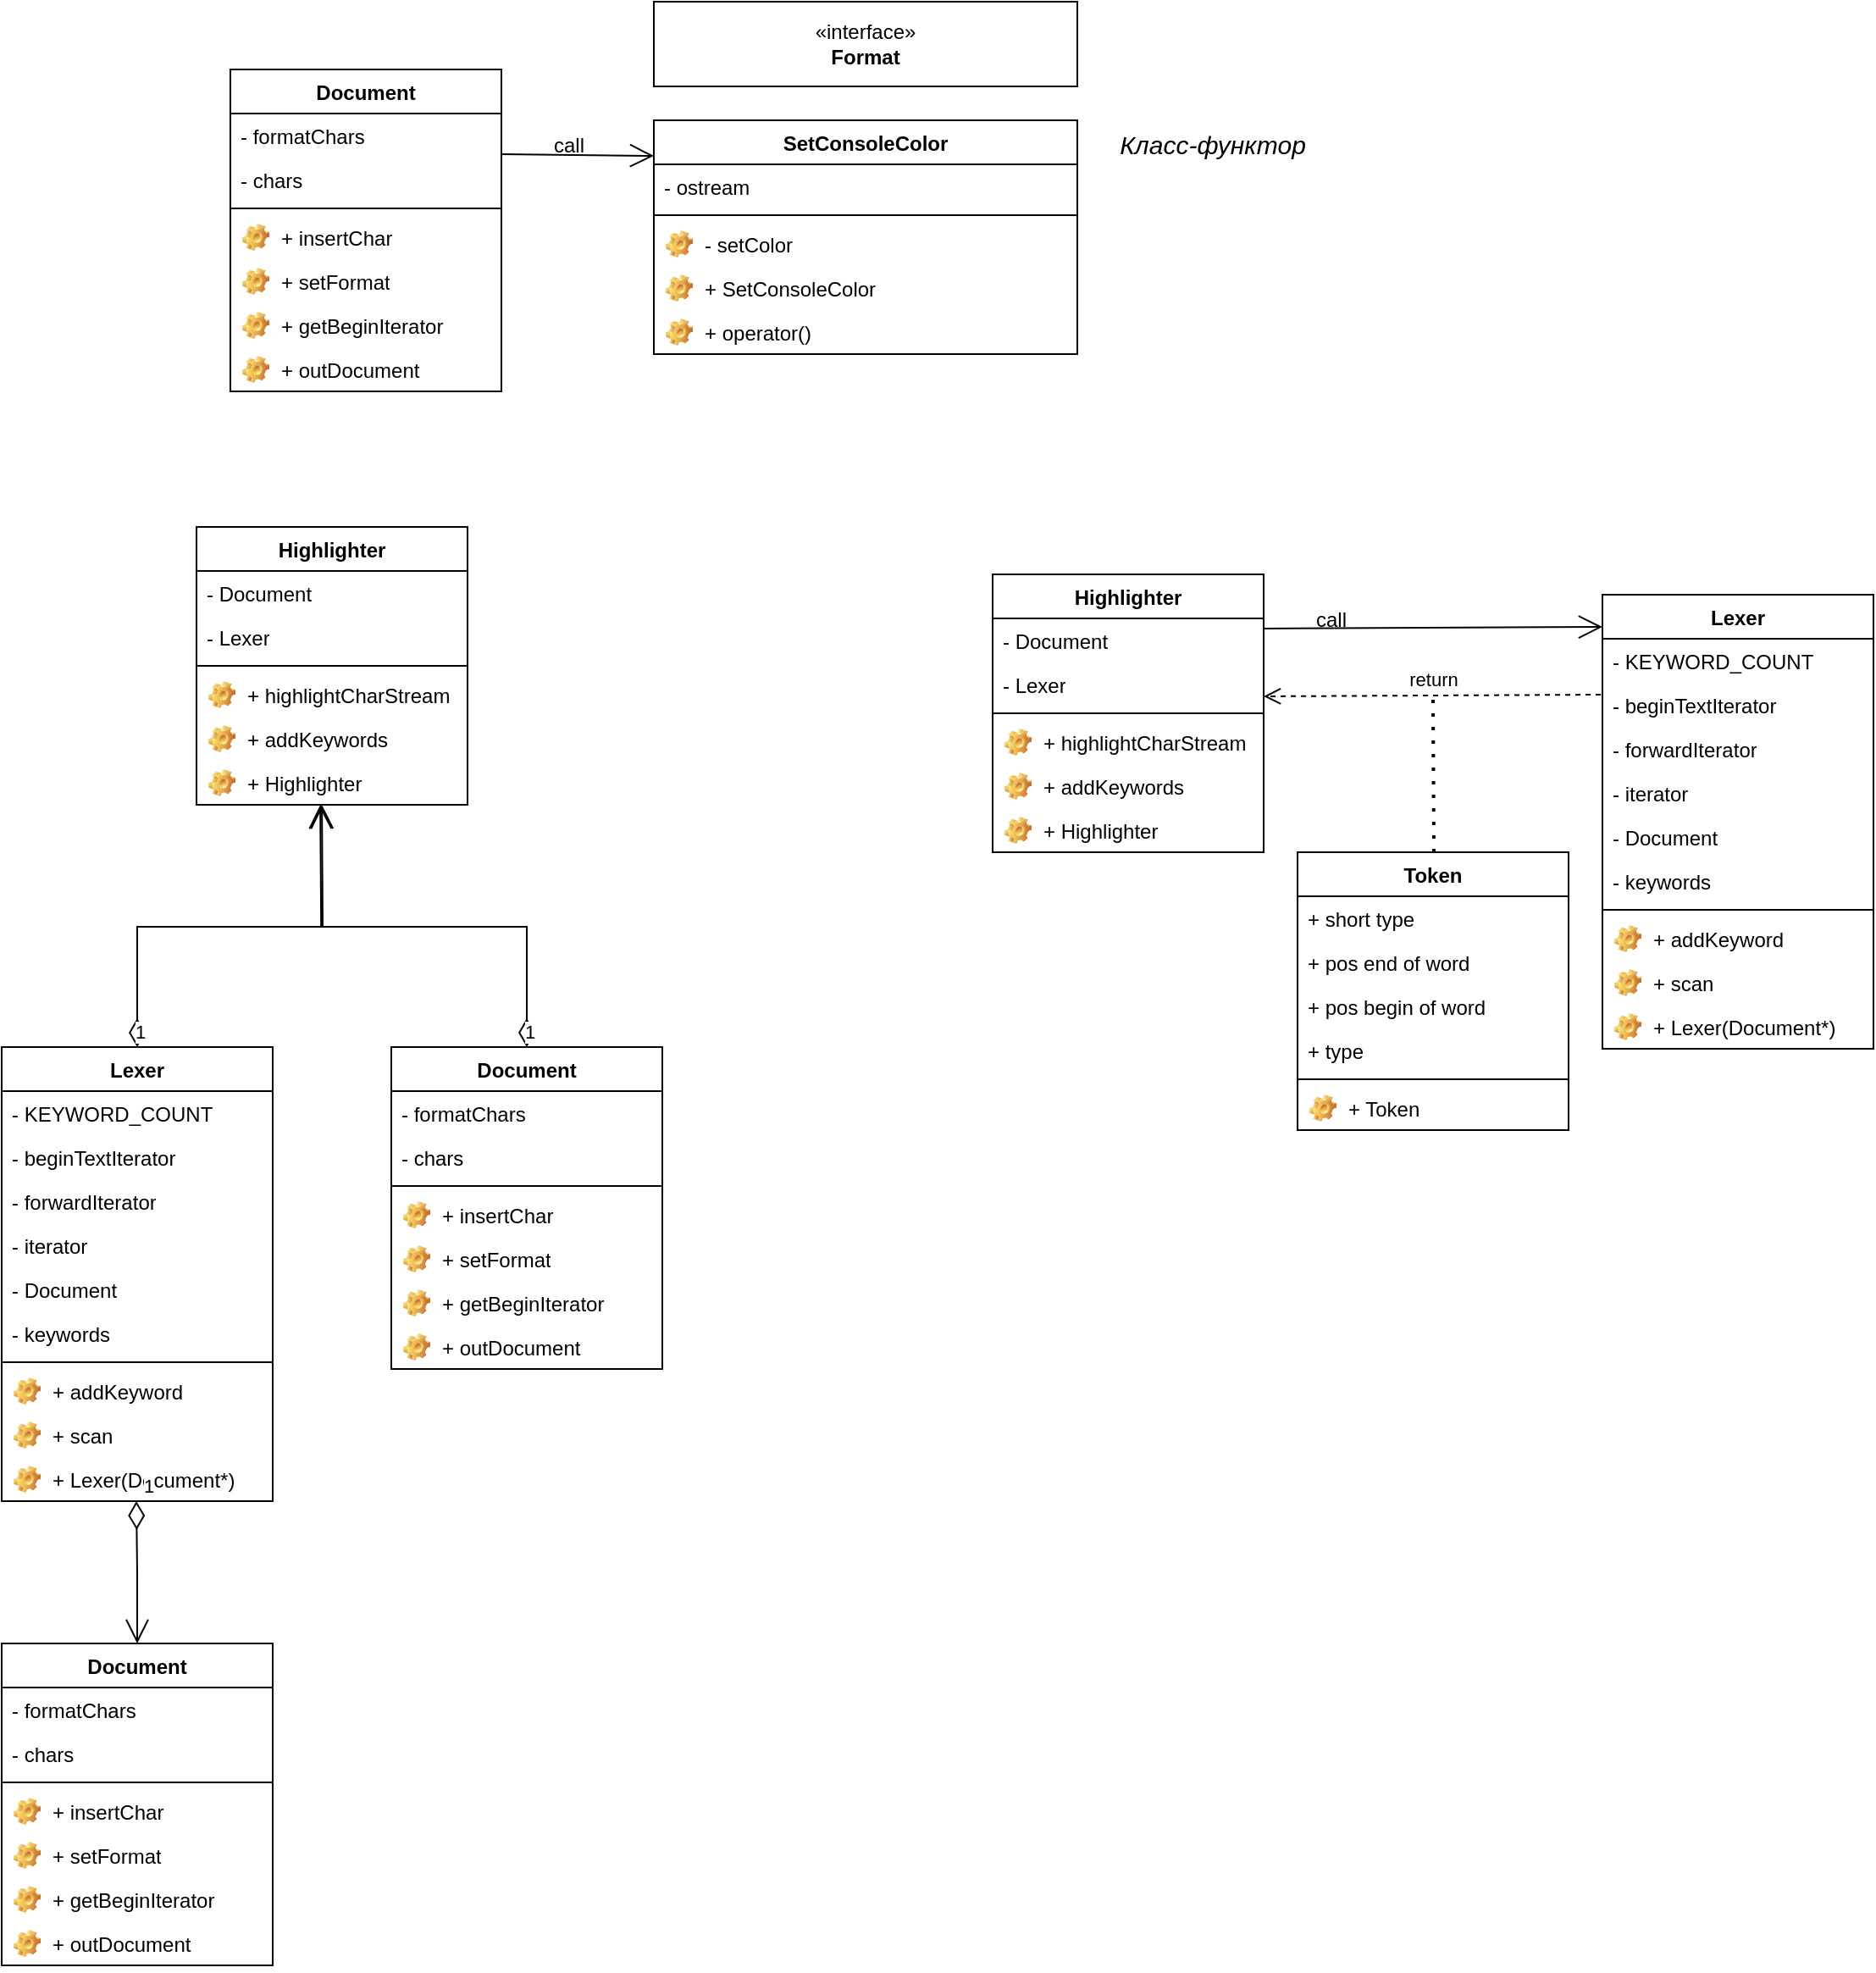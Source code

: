 <mxfile version="24.7.16">
  <diagram id="C5RBs43oDa-KdzZeNtuy" name="Page-1">
    <mxGraphModel dx="1426" dy="1191" grid="1" gridSize="10" guides="1" tooltips="1" connect="1" arrows="1" fold="1" page="0" pageScale="1" pageWidth="827" pageHeight="1169" math="0" shadow="0">
      <root>
        <mxCell id="WIyWlLk6GJQsqaUBKTNV-0" />
        <mxCell id="WIyWlLk6GJQsqaUBKTNV-1" parent="WIyWlLk6GJQsqaUBKTNV-0" />
        <mxCell id="R_aUYBTJSrhKY_y8rnfq-0" value="Highlighter" style="swimlane;fontStyle=1;align=center;verticalAlign=top;childLayout=stackLayout;horizontal=1;startSize=26;horizontalStack=0;resizeParent=1;resizeParentMax=0;resizeLast=0;collapsible=1;marginBottom=0;whiteSpace=wrap;html=1;" vertex="1" parent="WIyWlLk6GJQsqaUBKTNV-1">
          <mxGeometry x="170" y="210" width="160" height="164" as="geometry" />
        </mxCell>
        <mxCell id="R_aUYBTJSrhKY_y8rnfq-1" value="- Document" style="text;strokeColor=none;fillColor=none;align=left;verticalAlign=top;spacingLeft=4;spacingRight=4;overflow=hidden;rotatable=0;points=[[0,0.5],[1,0.5]];portConstraint=eastwest;whiteSpace=wrap;html=1;" vertex="1" parent="R_aUYBTJSrhKY_y8rnfq-0">
          <mxGeometry y="26" width="160" height="26" as="geometry" />
        </mxCell>
        <mxCell id="R_aUYBTJSrhKY_y8rnfq-111" value="- Lexer" style="text;strokeColor=none;fillColor=none;align=left;verticalAlign=top;spacingLeft=4;spacingRight=4;overflow=hidden;rotatable=0;points=[[0,0.5],[1,0.5]];portConstraint=eastwest;whiteSpace=wrap;html=1;" vertex="1" parent="R_aUYBTJSrhKY_y8rnfq-0">
          <mxGeometry y="52" width="160" height="26" as="geometry" />
        </mxCell>
        <mxCell id="R_aUYBTJSrhKY_y8rnfq-2" value="" style="line;strokeWidth=1;fillColor=none;align=left;verticalAlign=middle;spacingTop=-1;spacingLeft=3;spacingRight=3;rotatable=0;labelPosition=right;points=[];portConstraint=eastwest;strokeColor=inherit;" vertex="1" parent="R_aUYBTJSrhKY_y8rnfq-0">
          <mxGeometry y="78" width="160" height="8" as="geometry" />
        </mxCell>
        <mxCell id="R_aUYBTJSrhKY_y8rnfq-112" value="+ highlightCharStream" style="label;fontStyle=0;strokeColor=none;fillColor=none;align=left;verticalAlign=top;overflow=hidden;spacingLeft=28;spacingRight=4;rotatable=0;points=[[0,0.5],[1,0.5]];portConstraint=eastwest;imageWidth=16;imageHeight=16;whiteSpace=wrap;html=1;image=img/clipart/Gear_128x128.png" vertex="1" parent="R_aUYBTJSrhKY_y8rnfq-0">
          <mxGeometry y="86" width="160" height="26" as="geometry" />
        </mxCell>
        <mxCell id="R_aUYBTJSrhKY_y8rnfq-113" value="+ addKeywords" style="label;fontStyle=0;strokeColor=none;fillColor=none;align=left;verticalAlign=top;overflow=hidden;spacingLeft=28;spacingRight=4;rotatable=0;points=[[0,0.5],[1,0.5]];portConstraint=eastwest;imageWidth=16;imageHeight=16;whiteSpace=wrap;html=1;image=img/clipart/Gear_128x128.png" vertex="1" parent="R_aUYBTJSrhKY_y8rnfq-0">
          <mxGeometry y="112" width="160" height="26" as="geometry" />
        </mxCell>
        <mxCell id="R_aUYBTJSrhKY_y8rnfq-114" value="+ Highlighter" style="label;fontStyle=0;strokeColor=none;fillColor=none;align=left;verticalAlign=top;overflow=hidden;spacingLeft=28;spacingRight=4;rotatable=0;points=[[0,0.5],[1,0.5]];portConstraint=eastwest;imageWidth=16;imageHeight=16;whiteSpace=wrap;html=1;image=img/clipart/Gear_128x128.png" vertex="1" parent="R_aUYBTJSrhKY_y8rnfq-0">
          <mxGeometry y="138" width="160" height="26" as="geometry" />
        </mxCell>
        <mxCell id="R_aUYBTJSrhKY_y8rnfq-4" value="Document" style="swimlane;fontStyle=1;align=center;verticalAlign=top;childLayout=stackLayout;horizontal=1;startSize=26;horizontalStack=0;resizeParent=1;resizeParentMax=0;resizeLast=0;collapsible=1;marginBottom=0;whiteSpace=wrap;html=1;" vertex="1" parent="WIyWlLk6GJQsqaUBKTNV-1">
          <mxGeometry x="285" y="517.01" width="160" height="190" as="geometry" />
        </mxCell>
        <mxCell id="R_aUYBTJSrhKY_y8rnfq-5" value="- formatChars" style="text;strokeColor=none;fillColor=none;align=left;verticalAlign=top;spacingLeft=4;spacingRight=4;overflow=hidden;rotatable=0;points=[[0,0.5],[1,0.5]];portConstraint=eastwest;whiteSpace=wrap;html=1;" vertex="1" parent="R_aUYBTJSrhKY_y8rnfq-4">
          <mxGeometry y="26" width="160" height="26" as="geometry" />
        </mxCell>
        <mxCell id="R_aUYBTJSrhKY_y8rnfq-67" value="- chars" style="text;strokeColor=none;fillColor=none;align=left;verticalAlign=top;spacingLeft=4;spacingRight=4;overflow=hidden;rotatable=0;points=[[0,0.5],[1,0.5]];portConstraint=eastwest;whiteSpace=wrap;html=1;" vertex="1" parent="R_aUYBTJSrhKY_y8rnfq-4">
          <mxGeometry y="52" width="160" height="26" as="geometry" />
        </mxCell>
        <mxCell id="R_aUYBTJSrhKY_y8rnfq-6" value="" style="line;strokeWidth=1;fillColor=none;align=left;verticalAlign=middle;spacingTop=-1;spacingLeft=3;spacingRight=3;rotatable=0;labelPosition=right;points=[];portConstraint=eastwest;strokeColor=inherit;" vertex="1" parent="R_aUYBTJSrhKY_y8rnfq-4">
          <mxGeometry y="78" width="160" height="8" as="geometry" />
        </mxCell>
        <mxCell id="R_aUYBTJSrhKY_y8rnfq-68" value="+ insertChar" style="label;fontStyle=0;strokeColor=none;fillColor=none;align=left;verticalAlign=top;overflow=hidden;spacingLeft=28;spacingRight=4;rotatable=0;points=[[0,0.5],[1,0.5]];portConstraint=eastwest;imageWidth=16;imageHeight=16;whiteSpace=wrap;html=1;image=img/clipart/Gear_128x128.png" vertex="1" parent="R_aUYBTJSrhKY_y8rnfq-4">
          <mxGeometry y="86" width="160" height="26" as="geometry" />
        </mxCell>
        <mxCell id="R_aUYBTJSrhKY_y8rnfq-70" value="+ setFormat" style="label;fontStyle=0;strokeColor=none;fillColor=none;align=left;verticalAlign=top;overflow=hidden;spacingLeft=28;spacingRight=4;rotatable=0;points=[[0,0.5],[1,0.5]];portConstraint=eastwest;imageWidth=16;imageHeight=16;whiteSpace=wrap;html=1;image=img/clipart/Gear_128x128.png" vertex="1" parent="R_aUYBTJSrhKY_y8rnfq-4">
          <mxGeometry y="112" width="160" height="26" as="geometry" />
        </mxCell>
        <mxCell id="R_aUYBTJSrhKY_y8rnfq-71" value="+ getBeginIterator" style="label;fontStyle=0;strokeColor=none;fillColor=none;align=left;verticalAlign=top;overflow=hidden;spacingLeft=28;spacingRight=4;rotatable=0;points=[[0,0.5],[1,0.5]];portConstraint=eastwest;imageWidth=16;imageHeight=16;whiteSpace=wrap;html=1;image=img/clipart/Gear_128x128.png" vertex="1" parent="R_aUYBTJSrhKY_y8rnfq-4">
          <mxGeometry y="138" width="160" height="26" as="geometry" />
        </mxCell>
        <mxCell id="R_aUYBTJSrhKY_y8rnfq-69" value="+ outDocument" style="label;fontStyle=0;strokeColor=none;fillColor=none;align=left;verticalAlign=top;overflow=hidden;spacingLeft=28;spacingRight=4;rotatable=0;points=[[0,0.5],[1,0.5]];portConstraint=eastwest;imageWidth=16;imageHeight=16;whiteSpace=wrap;html=1;image=img/clipart/Gear_128x128.png" vertex="1" parent="R_aUYBTJSrhKY_y8rnfq-4">
          <mxGeometry y="164" width="160" height="26" as="geometry" />
        </mxCell>
        <mxCell id="R_aUYBTJSrhKY_y8rnfq-8" value="Lexer" style="swimlane;fontStyle=1;align=center;verticalAlign=top;childLayout=stackLayout;horizontal=1;startSize=26;horizontalStack=0;resizeParent=1;resizeParentMax=0;resizeLast=0;collapsible=1;marginBottom=0;whiteSpace=wrap;html=1;" vertex="1" parent="WIyWlLk6GJQsqaUBKTNV-1">
          <mxGeometry x="55" y="517.01" width="160" height="268" as="geometry" />
        </mxCell>
        <mxCell id="R_aUYBTJSrhKY_y8rnfq-88" value="- KEYWORD_COUNT" style="text;strokeColor=none;fillColor=none;align=left;verticalAlign=top;spacingLeft=4;spacingRight=4;overflow=hidden;rotatable=0;points=[[0,0.5],[1,0.5]];portConstraint=eastwest;whiteSpace=wrap;html=1;" vertex="1" parent="R_aUYBTJSrhKY_y8rnfq-8">
          <mxGeometry y="26" width="160" height="26" as="geometry" />
        </mxCell>
        <mxCell id="R_aUYBTJSrhKY_y8rnfq-89" value="- beginTextIterator" style="text;strokeColor=none;fillColor=none;align=left;verticalAlign=top;spacingLeft=4;spacingRight=4;overflow=hidden;rotatable=0;points=[[0,0.5],[1,0.5]];portConstraint=eastwest;whiteSpace=wrap;html=1;" vertex="1" parent="R_aUYBTJSrhKY_y8rnfq-8">
          <mxGeometry y="52" width="160" height="26" as="geometry" />
        </mxCell>
        <mxCell id="R_aUYBTJSrhKY_y8rnfq-91" value="- forwardIterator" style="text;strokeColor=none;fillColor=none;align=left;verticalAlign=top;spacingLeft=4;spacingRight=4;overflow=hidden;rotatable=0;points=[[0,0.5],[1,0.5]];portConstraint=eastwest;whiteSpace=wrap;html=1;" vertex="1" parent="R_aUYBTJSrhKY_y8rnfq-8">
          <mxGeometry y="78" width="160" height="26" as="geometry" />
        </mxCell>
        <mxCell id="R_aUYBTJSrhKY_y8rnfq-90" value="- iterator" style="text;strokeColor=none;fillColor=none;align=left;verticalAlign=top;spacingLeft=4;spacingRight=4;overflow=hidden;rotatable=0;points=[[0,0.5],[1,0.5]];portConstraint=eastwest;whiteSpace=wrap;html=1;" vertex="1" parent="R_aUYBTJSrhKY_y8rnfq-8">
          <mxGeometry y="104" width="160" height="26" as="geometry" />
        </mxCell>
        <mxCell id="R_aUYBTJSrhKY_y8rnfq-93" value="- Document" style="text;strokeColor=none;fillColor=none;align=left;verticalAlign=top;spacingLeft=4;spacingRight=4;overflow=hidden;rotatable=0;points=[[0,0.5],[1,0.5]];portConstraint=eastwest;whiteSpace=wrap;html=1;" vertex="1" parent="R_aUYBTJSrhKY_y8rnfq-8">
          <mxGeometry y="130" width="160" height="26" as="geometry" />
        </mxCell>
        <mxCell id="R_aUYBTJSrhKY_y8rnfq-9" value="- keywords" style="text;strokeColor=none;fillColor=none;align=left;verticalAlign=top;spacingLeft=4;spacingRight=4;overflow=hidden;rotatable=0;points=[[0,0.5],[1,0.5]];portConstraint=eastwest;whiteSpace=wrap;html=1;" vertex="1" parent="R_aUYBTJSrhKY_y8rnfq-8">
          <mxGeometry y="156" width="160" height="26" as="geometry" />
        </mxCell>
        <mxCell id="R_aUYBTJSrhKY_y8rnfq-10" value="" style="line;strokeWidth=1;fillColor=none;align=left;verticalAlign=middle;spacingTop=-1;spacingLeft=3;spacingRight=3;rotatable=0;labelPosition=right;points=[];portConstraint=eastwest;strokeColor=inherit;" vertex="1" parent="R_aUYBTJSrhKY_y8rnfq-8">
          <mxGeometry y="182" width="160" height="8" as="geometry" />
        </mxCell>
        <mxCell id="R_aUYBTJSrhKY_y8rnfq-94" value="+ addKeyword" style="label;fontStyle=0;strokeColor=none;fillColor=none;align=left;verticalAlign=top;overflow=hidden;spacingLeft=28;spacingRight=4;rotatable=0;points=[[0,0.5],[1,0.5]];portConstraint=eastwest;imageWidth=16;imageHeight=16;whiteSpace=wrap;html=1;image=img/clipart/Gear_128x128.png" vertex="1" parent="R_aUYBTJSrhKY_y8rnfq-8">
          <mxGeometry y="190" width="160" height="26" as="geometry" />
        </mxCell>
        <mxCell id="R_aUYBTJSrhKY_y8rnfq-95" value="+ scan" style="label;fontStyle=0;strokeColor=none;fillColor=none;align=left;verticalAlign=top;overflow=hidden;spacingLeft=28;spacingRight=4;rotatable=0;points=[[0,0.5],[1,0.5]];portConstraint=eastwest;imageWidth=16;imageHeight=16;whiteSpace=wrap;html=1;image=img/clipart/Gear_128x128.png" vertex="1" parent="R_aUYBTJSrhKY_y8rnfq-8">
          <mxGeometry y="216" width="160" height="26" as="geometry" />
        </mxCell>
        <mxCell id="R_aUYBTJSrhKY_y8rnfq-92" value="+ Lexer(Document*)" style="label;fontStyle=0;strokeColor=none;fillColor=none;align=left;verticalAlign=top;overflow=hidden;spacingLeft=28;spacingRight=4;rotatable=0;points=[[0,0.5],[1,0.5]];portConstraint=eastwest;imageWidth=16;imageHeight=16;whiteSpace=wrap;html=1;image=img/clipart/Gear_128x128.png" vertex="1" parent="R_aUYBTJSrhKY_y8rnfq-8">
          <mxGeometry y="242" width="160" height="26" as="geometry" />
        </mxCell>
        <mxCell id="R_aUYBTJSrhKY_y8rnfq-13" value="1" style="endArrow=open;html=1;endSize=12;startArrow=diamondThin;startSize=14;startFill=0;edgeStyle=orthogonalEdgeStyle;align=left;verticalAlign=bottom;rounded=0;exitX=0.5;exitY=0;exitDx=0;exitDy=0;entryX=0.494;entryY=1.038;entryDx=0;entryDy=0;entryPerimeter=0;" edge="1" parent="WIyWlLk6GJQsqaUBKTNV-1" source="R_aUYBTJSrhKY_y8rnfq-8">
          <mxGeometry x="-1" y="3" relative="1" as="geometry">
            <mxPoint x="95" y="657.01" as="sourcePoint" />
            <mxPoint x="244.04" y="373.998" as="targetPoint" />
          </mxGeometry>
        </mxCell>
        <mxCell id="R_aUYBTJSrhKY_y8rnfq-14" value="1" style="endArrow=open;html=1;endSize=12;startArrow=diamondThin;startSize=14;startFill=0;edgeStyle=orthogonalEdgeStyle;align=left;verticalAlign=bottom;rounded=0;exitX=0.5;exitY=0;exitDx=0;exitDy=0;entryX=0.488;entryY=1.038;entryDx=0;entryDy=0;entryPerimeter=0;" edge="1" parent="WIyWlLk6GJQsqaUBKTNV-1" source="R_aUYBTJSrhKY_y8rnfq-4">
          <mxGeometry x="-1" y="3" relative="1" as="geometry">
            <mxPoint x="255" y="637.01" as="sourcePoint" />
            <mxPoint x="243.08" y="373.998" as="targetPoint" />
          </mxGeometry>
        </mxCell>
        <mxCell id="R_aUYBTJSrhKY_y8rnfq-23" value="1" style="endArrow=open;html=1;endSize=12;startArrow=diamondThin;startSize=14;startFill=0;edgeStyle=orthogonalEdgeStyle;align=left;verticalAlign=bottom;rounded=0;" edge="1" parent="WIyWlLk6GJQsqaUBKTNV-1">
          <mxGeometry x="-1" y="3" relative="1" as="geometry">
            <mxPoint x="134.5" y="785.01" as="sourcePoint" />
            <mxPoint x="135" y="869.01" as="targetPoint" />
          </mxGeometry>
        </mxCell>
        <mxCell id="R_aUYBTJSrhKY_y8rnfq-25" value="return" style="html=1;verticalAlign=bottom;endArrow=open;dashed=1;endSize=8;curved=0;rounded=0;exitX=-0.006;exitY=0.269;exitDx=0;exitDy=0;exitPerimeter=0;" edge="1" parent="WIyWlLk6GJQsqaUBKTNV-1" source="R_aUYBTJSrhKY_y8rnfq-98">
          <mxGeometry relative="1" as="geometry">
            <mxPoint x="968.72" y="309.452" as="sourcePoint" />
            <mxPoint x="800" y="310" as="targetPoint" />
          </mxGeometry>
        </mxCell>
        <mxCell id="R_aUYBTJSrhKY_y8rnfq-37" value="" style="endArrow=open;endFill=1;endSize=12;html=1;rounded=0;entryX=0;entryY=0.071;entryDx=0;entryDy=0;entryPerimeter=0;" edge="1" parent="WIyWlLk6GJQsqaUBKTNV-1" target="R_aUYBTJSrhKY_y8rnfq-96">
          <mxGeometry width="160" relative="1" as="geometry">
            <mxPoint x="800" y="270" as="sourcePoint" />
            <mxPoint x="970.32" y="269.718" as="targetPoint" />
          </mxGeometry>
        </mxCell>
        <mxCell id="R_aUYBTJSrhKY_y8rnfq-38" value="call" style="text;html=1;align=center;verticalAlign=middle;whiteSpace=wrap;rounded=0;" vertex="1" parent="WIyWlLk6GJQsqaUBKTNV-1">
          <mxGeometry x="810" y="250" width="60" height="30" as="geometry" />
        </mxCell>
        <mxCell id="R_aUYBTJSrhKY_y8rnfq-43" value="" style="endArrow=none;dashed=1;html=1;dashPattern=1 3;strokeWidth=2;rounded=0;" edge="1" parent="WIyWlLk6GJQsqaUBKTNV-1">
          <mxGeometry width="50" height="50" relative="1" as="geometry">
            <mxPoint x="900.5" y="402" as="sourcePoint" />
            <mxPoint x="900" y="312" as="targetPoint" />
          </mxGeometry>
        </mxCell>
        <mxCell id="R_aUYBTJSrhKY_y8rnfq-44" value="Token" style="swimlane;fontStyle=1;align=center;verticalAlign=top;childLayout=stackLayout;horizontal=1;startSize=26;horizontalStack=0;resizeParent=1;resizeParentMax=0;resizeLast=0;collapsible=1;marginBottom=0;whiteSpace=wrap;html=1;" vertex="1" parent="WIyWlLk6GJQsqaUBKTNV-1">
          <mxGeometry x="820" y="402" width="160" height="164" as="geometry" />
        </mxCell>
        <mxCell id="R_aUYBTJSrhKY_y8rnfq-107" value="+ short type" style="text;strokeColor=none;fillColor=none;align=left;verticalAlign=top;spacingLeft=4;spacingRight=4;overflow=hidden;rotatable=0;points=[[0,0.5],[1,0.5]];portConstraint=eastwest;whiteSpace=wrap;html=1;" vertex="1" parent="R_aUYBTJSrhKY_y8rnfq-44">
          <mxGeometry y="26" width="160" height="26" as="geometry" />
        </mxCell>
        <mxCell id="R_aUYBTJSrhKY_y8rnfq-109" value="+ pos end of word" style="text;strokeColor=none;fillColor=none;align=left;verticalAlign=top;spacingLeft=4;spacingRight=4;overflow=hidden;rotatable=0;points=[[0,0.5],[1,0.5]];portConstraint=eastwest;whiteSpace=wrap;html=1;" vertex="1" parent="R_aUYBTJSrhKY_y8rnfq-44">
          <mxGeometry y="52" width="160" height="26" as="geometry" />
        </mxCell>
        <mxCell id="R_aUYBTJSrhKY_y8rnfq-108" value="+ pos begin of word" style="text;strokeColor=none;fillColor=none;align=left;verticalAlign=top;spacingLeft=4;spacingRight=4;overflow=hidden;rotatable=0;points=[[0,0.5],[1,0.5]];portConstraint=eastwest;whiteSpace=wrap;html=1;" vertex="1" parent="R_aUYBTJSrhKY_y8rnfq-44">
          <mxGeometry y="78" width="160" height="26" as="geometry" />
        </mxCell>
        <mxCell id="R_aUYBTJSrhKY_y8rnfq-45" value="+ type" style="text;strokeColor=none;fillColor=none;align=left;verticalAlign=top;spacingLeft=4;spacingRight=4;overflow=hidden;rotatable=0;points=[[0,0.5],[1,0.5]];portConstraint=eastwest;whiteSpace=wrap;html=1;" vertex="1" parent="R_aUYBTJSrhKY_y8rnfq-44">
          <mxGeometry y="104" width="160" height="26" as="geometry" />
        </mxCell>
        <mxCell id="R_aUYBTJSrhKY_y8rnfq-46" value="" style="line;strokeWidth=1;fillColor=none;align=left;verticalAlign=middle;spacingTop=-1;spacingLeft=3;spacingRight=3;rotatable=0;labelPosition=right;points=[];portConstraint=eastwest;strokeColor=inherit;" vertex="1" parent="R_aUYBTJSrhKY_y8rnfq-44">
          <mxGeometry y="130" width="160" height="8" as="geometry" />
        </mxCell>
        <mxCell id="R_aUYBTJSrhKY_y8rnfq-110" value="+ Token" style="label;fontStyle=0;strokeColor=none;fillColor=none;align=left;verticalAlign=top;overflow=hidden;spacingLeft=28;spacingRight=4;rotatable=0;points=[[0,0.5],[1,0.5]];portConstraint=eastwest;imageWidth=16;imageHeight=16;whiteSpace=wrap;html=1;image=img/clipart/Gear_128x128.png" vertex="1" parent="R_aUYBTJSrhKY_y8rnfq-44">
          <mxGeometry y="138" width="160" height="26" as="geometry" />
        </mxCell>
        <mxCell id="R_aUYBTJSrhKY_y8rnfq-48" value="«interface»&lt;br&gt;&lt;b&gt;Format&lt;/b&gt;" style="html=1;whiteSpace=wrap;" vertex="1" parent="WIyWlLk6GJQsqaUBKTNV-1">
          <mxGeometry x="440" y="-100" width="250" height="50" as="geometry" />
        </mxCell>
        <mxCell id="R_aUYBTJSrhKY_y8rnfq-50" value="SetConsoleColor" style="swimlane;fontStyle=1;align=center;verticalAlign=top;childLayout=stackLayout;horizontal=1;startSize=26;horizontalStack=0;resizeParent=1;resizeParentMax=0;resizeLast=0;collapsible=1;marginBottom=0;whiteSpace=wrap;html=1;" vertex="1" parent="WIyWlLk6GJQsqaUBKTNV-1">
          <mxGeometry x="440" y="-30" width="250" height="138" as="geometry" />
        </mxCell>
        <mxCell id="R_aUYBTJSrhKY_y8rnfq-51" value="- ostream" style="text;strokeColor=none;fillColor=none;align=left;verticalAlign=top;spacingLeft=4;spacingRight=4;overflow=hidden;rotatable=0;points=[[0,0.5],[1,0.5]];portConstraint=eastwest;whiteSpace=wrap;html=1;" vertex="1" parent="R_aUYBTJSrhKY_y8rnfq-50">
          <mxGeometry y="26" width="250" height="26" as="geometry" />
        </mxCell>
        <mxCell id="R_aUYBTJSrhKY_y8rnfq-52" value="" style="line;strokeWidth=1;fillColor=none;align=left;verticalAlign=middle;spacingTop=-1;spacingLeft=3;spacingRight=3;rotatable=0;labelPosition=right;points=[];portConstraint=eastwest;strokeColor=inherit;" vertex="1" parent="R_aUYBTJSrhKY_y8rnfq-50">
          <mxGeometry y="52" width="250" height="8" as="geometry" />
        </mxCell>
        <mxCell id="R_aUYBTJSrhKY_y8rnfq-123" value="- setColor" style="label;fontStyle=0;strokeColor=none;fillColor=none;align=left;verticalAlign=top;overflow=hidden;spacingLeft=28;spacingRight=4;rotatable=0;points=[[0,0.5],[1,0.5]];portConstraint=eastwest;imageWidth=16;imageHeight=16;whiteSpace=wrap;html=1;image=img/clipart/Gear_128x128.png" vertex="1" parent="R_aUYBTJSrhKY_y8rnfq-50">
          <mxGeometry y="60" width="250" height="26" as="geometry" />
        </mxCell>
        <mxCell id="R_aUYBTJSrhKY_y8rnfq-124" value="+ SetConsoleColor" style="label;fontStyle=0;strokeColor=none;fillColor=none;align=left;verticalAlign=top;overflow=hidden;spacingLeft=28;spacingRight=4;rotatable=0;points=[[0,0.5],[1,0.5]];portConstraint=eastwest;imageWidth=16;imageHeight=16;whiteSpace=wrap;html=1;image=img/clipart/Gear_128x128.png" vertex="1" parent="R_aUYBTJSrhKY_y8rnfq-50">
          <mxGeometry y="86" width="250" height="26" as="geometry" />
        </mxCell>
        <mxCell id="R_aUYBTJSrhKY_y8rnfq-125" value="+ operator()" style="label;fontStyle=0;strokeColor=none;fillColor=none;align=left;verticalAlign=top;overflow=hidden;spacingLeft=28;spacingRight=4;rotatable=0;points=[[0,0.5],[1,0.5]];portConstraint=eastwest;imageWidth=16;imageHeight=16;whiteSpace=wrap;html=1;image=img/clipart/Gear_128x128.png" vertex="1" parent="R_aUYBTJSrhKY_y8rnfq-50">
          <mxGeometry y="112" width="250" height="26" as="geometry" />
        </mxCell>
        <mxCell id="R_aUYBTJSrhKY_y8rnfq-54" value="Класс-функтор" style="text;html=1;align=center;verticalAlign=middle;whiteSpace=wrap;rounded=0;fontStyle=2;fontSize=15;" vertex="1" parent="WIyWlLk6GJQsqaUBKTNV-1">
          <mxGeometry x="690" y="-30" width="160" height="28" as="geometry" />
        </mxCell>
        <mxCell id="R_aUYBTJSrhKY_y8rnfq-65" value="" style="endArrow=open;endFill=1;endSize=12;html=1;rounded=0;" edge="1" parent="WIyWlLk6GJQsqaUBKTNV-1">
          <mxGeometry width="160" relative="1" as="geometry">
            <mxPoint x="350" y="-10" as="sourcePoint" />
            <mxPoint x="440" y="-9" as="targetPoint" />
          </mxGeometry>
        </mxCell>
        <mxCell id="R_aUYBTJSrhKY_y8rnfq-66" value="call" style="text;html=1;align=center;verticalAlign=middle;whiteSpace=wrap;rounded=0;" vertex="1" parent="WIyWlLk6GJQsqaUBKTNV-1">
          <mxGeometry x="360" y="-30" width="60" height="30" as="geometry" />
        </mxCell>
        <mxCell id="R_aUYBTJSrhKY_y8rnfq-72" value="Document" style="swimlane;fontStyle=1;align=center;verticalAlign=top;childLayout=stackLayout;horizontal=1;startSize=26;horizontalStack=0;resizeParent=1;resizeParentMax=0;resizeLast=0;collapsible=1;marginBottom=0;whiteSpace=wrap;html=1;" vertex="1" parent="WIyWlLk6GJQsqaUBKTNV-1">
          <mxGeometry x="55" y="869.01" width="160" height="190" as="geometry" />
        </mxCell>
        <mxCell id="R_aUYBTJSrhKY_y8rnfq-73" value="- formatChars" style="text;strokeColor=none;fillColor=none;align=left;verticalAlign=top;spacingLeft=4;spacingRight=4;overflow=hidden;rotatable=0;points=[[0,0.5],[1,0.5]];portConstraint=eastwest;whiteSpace=wrap;html=1;" vertex="1" parent="R_aUYBTJSrhKY_y8rnfq-72">
          <mxGeometry y="26" width="160" height="26" as="geometry" />
        </mxCell>
        <mxCell id="R_aUYBTJSrhKY_y8rnfq-74" value="- chars" style="text;strokeColor=none;fillColor=none;align=left;verticalAlign=top;spacingLeft=4;spacingRight=4;overflow=hidden;rotatable=0;points=[[0,0.5],[1,0.5]];portConstraint=eastwest;whiteSpace=wrap;html=1;" vertex="1" parent="R_aUYBTJSrhKY_y8rnfq-72">
          <mxGeometry y="52" width="160" height="26" as="geometry" />
        </mxCell>
        <mxCell id="R_aUYBTJSrhKY_y8rnfq-75" value="" style="line;strokeWidth=1;fillColor=none;align=left;verticalAlign=middle;spacingTop=-1;spacingLeft=3;spacingRight=3;rotatable=0;labelPosition=right;points=[];portConstraint=eastwest;strokeColor=inherit;" vertex="1" parent="R_aUYBTJSrhKY_y8rnfq-72">
          <mxGeometry y="78" width="160" height="8" as="geometry" />
        </mxCell>
        <mxCell id="R_aUYBTJSrhKY_y8rnfq-76" value="+ insertChar" style="label;fontStyle=0;strokeColor=none;fillColor=none;align=left;verticalAlign=top;overflow=hidden;spacingLeft=28;spacingRight=4;rotatable=0;points=[[0,0.5],[1,0.5]];portConstraint=eastwest;imageWidth=16;imageHeight=16;whiteSpace=wrap;html=1;image=img/clipart/Gear_128x128.png" vertex="1" parent="R_aUYBTJSrhKY_y8rnfq-72">
          <mxGeometry y="86" width="160" height="26" as="geometry" />
        </mxCell>
        <mxCell id="R_aUYBTJSrhKY_y8rnfq-77" value="+ setFormat" style="label;fontStyle=0;strokeColor=none;fillColor=none;align=left;verticalAlign=top;overflow=hidden;spacingLeft=28;spacingRight=4;rotatable=0;points=[[0,0.5],[1,0.5]];portConstraint=eastwest;imageWidth=16;imageHeight=16;whiteSpace=wrap;html=1;image=img/clipart/Gear_128x128.png" vertex="1" parent="R_aUYBTJSrhKY_y8rnfq-72">
          <mxGeometry y="112" width="160" height="26" as="geometry" />
        </mxCell>
        <mxCell id="R_aUYBTJSrhKY_y8rnfq-78" value="+ getBeginIterator" style="label;fontStyle=0;strokeColor=none;fillColor=none;align=left;verticalAlign=top;overflow=hidden;spacingLeft=28;spacingRight=4;rotatable=0;points=[[0,0.5],[1,0.5]];portConstraint=eastwest;imageWidth=16;imageHeight=16;whiteSpace=wrap;html=1;image=img/clipart/Gear_128x128.png" vertex="1" parent="R_aUYBTJSrhKY_y8rnfq-72">
          <mxGeometry y="138" width="160" height="26" as="geometry" />
        </mxCell>
        <mxCell id="R_aUYBTJSrhKY_y8rnfq-79" value="+ outDocument" style="label;fontStyle=0;strokeColor=none;fillColor=none;align=left;verticalAlign=top;overflow=hidden;spacingLeft=28;spacingRight=4;rotatable=0;points=[[0,0.5],[1,0.5]];portConstraint=eastwest;imageWidth=16;imageHeight=16;whiteSpace=wrap;html=1;image=img/clipart/Gear_128x128.png" vertex="1" parent="R_aUYBTJSrhKY_y8rnfq-72">
          <mxGeometry y="164" width="160" height="26" as="geometry" />
        </mxCell>
        <mxCell id="R_aUYBTJSrhKY_y8rnfq-80" value="Document" style="swimlane;fontStyle=1;align=center;verticalAlign=top;childLayout=stackLayout;horizontal=1;startSize=26;horizontalStack=0;resizeParent=1;resizeParentMax=0;resizeLast=0;collapsible=1;marginBottom=0;whiteSpace=wrap;html=1;" vertex="1" parent="WIyWlLk6GJQsqaUBKTNV-1">
          <mxGeometry x="190" y="-60" width="160" height="190" as="geometry" />
        </mxCell>
        <mxCell id="R_aUYBTJSrhKY_y8rnfq-81" value="- formatChars" style="text;strokeColor=none;fillColor=none;align=left;verticalAlign=top;spacingLeft=4;spacingRight=4;overflow=hidden;rotatable=0;points=[[0,0.5],[1,0.5]];portConstraint=eastwest;whiteSpace=wrap;html=1;" vertex="1" parent="R_aUYBTJSrhKY_y8rnfq-80">
          <mxGeometry y="26" width="160" height="26" as="geometry" />
        </mxCell>
        <mxCell id="R_aUYBTJSrhKY_y8rnfq-82" value="- chars" style="text;strokeColor=none;fillColor=none;align=left;verticalAlign=top;spacingLeft=4;spacingRight=4;overflow=hidden;rotatable=0;points=[[0,0.5],[1,0.5]];portConstraint=eastwest;whiteSpace=wrap;html=1;" vertex="1" parent="R_aUYBTJSrhKY_y8rnfq-80">
          <mxGeometry y="52" width="160" height="26" as="geometry" />
        </mxCell>
        <mxCell id="R_aUYBTJSrhKY_y8rnfq-83" value="" style="line;strokeWidth=1;fillColor=none;align=left;verticalAlign=middle;spacingTop=-1;spacingLeft=3;spacingRight=3;rotatable=0;labelPosition=right;points=[];portConstraint=eastwest;strokeColor=inherit;" vertex="1" parent="R_aUYBTJSrhKY_y8rnfq-80">
          <mxGeometry y="78" width="160" height="8" as="geometry" />
        </mxCell>
        <mxCell id="R_aUYBTJSrhKY_y8rnfq-84" value="+ insertChar" style="label;fontStyle=0;strokeColor=none;fillColor=none;align=left;verticalAlign=top;overflow=hidden;spacingLeft=28;spacingRight=4;rotatable=0;points=[[0,0.5],[1,0.5]];portConstraint=eastwest;imageWidth=16;imageHeight=16;whiteSpace=wrap;html=1;image=img/clipart/Gear_128x128.png" vertex="1" parent="R_aUYBTJSrhKY_y8rnfq-80">
          <mxGeometry y="86" width="160" height="26" as="geometry" />
        </mxCell>
        <mxCell id="R_aUYBTJSrhKY_y8rnfq-85" value="+ setFormat" style="label;fontStyle=0;strokeColor=none;fillColor=none;align=left;verticalAlign=top;overflow=hidden;spacingLeft=28;spacingRight=4;rotatable=0;points=[[0,0.5],[1,0.5]];portConstraint=eastwest;imageWidth=16;imageHeight=16;whiteSpace=wrap;html=1;image=img/clipart/Gear_128x128.png" vertex="1" parent="R_aUYBTJSrhKY_y8rnfq-80">
          <mxGeometry y="112" width="160" height="26" as="geometry" />
        </mxCell>
        <mxCell id="R_aUYBTJSrhKY_y8rnfq-86" value="+ getBeginIterator" style="label;fontStyle=0;strokeColor=none;fillColor=none;align=left;verticalAlign=top;overflow=hidden;spacingLeft=28;spacingRight=4;rotatable=0;points=[[0,0.5],[1,0.5]];portConstraint=eastwest;imageWidth=16;imageHeight=16;whiteSpace=wrap;html=1;image=img/clipart/Gear_128x128.png" vertex="1" parent="R_aUYBTJSrhKY_y8rnfq-80">
          <mxGeometry y="138" width="160" height="26" as="geometry" />
        </mxCell>
        <mxCell id="R_aUYBTJSrhKY_y8rnfq-87" value="+ outDocument" style="label;fontStyle=0;strokeColor=none;fillColor=none;align=left;verticalAlign=top;overflow=hidden;spacingLeft=28;spacingRight=4;rotatable=0;points=[[0,0.5],[1,0.5]];portConstraint=eastwest;imageWidth=16;imageHeight=16;whiteSpace=wrap;html=1;image=img/clipart/Gear_128x128.png" vertex="1" parent="R_aUYBTJSrhKY_y8rnfq-80">
          <mxGeometry y="164" width="160" height="26" as="geometry" />
        </mxCell>
        <mxCell id="R_aUYBTJSrhKY_y8rnfq-96" value="Lexer" style="swimlane;fontStyle=1;align=center;verticalAlign=top;childLayout=stackLayout;horizontal=1;startSize=26;horizontalStack=0;resizeParent=1;resizeParentMax=0;resizeLast=0;collapsible=1;marginBottom=0;whiteSpace=wrap;html=1;" vertex="1" parent="WIyWlLk6GJQsqaUBKTNV-1">
          <mxGeometry x="1000" y="250" width="160" height="268" as="geometry" />
        </mxCell>
        <mxCell id="R_aUYBTJSrhKY_y8rnfq-97" value="- KEYWORD_COUNT" style="text;strokeColor=none;fillColor=none;align=left;verticalAlign=top;spacingLeft=4;spacingRight=4;overflow=hidden;rotatable=0;points=[[0,0.5],[1,0.5]];portConstraint=eastwest;whiteSpace=wrap;html=1;" vertex="1" parent="R_aUYBTJSrhKY_y8rnfq-96">
          <mxGeometry y="26" width="160" height="26" as="geometry" />
        </mxCell>
        <mxCell id="R_aUYBTJSrhKY_y8rnfq-98" value="- beginTextIterator" style="text;strokeColor=none;fillColor=none;align=left;verticalAlign=top;spacingLeft=4;spacingRight=4;overflow=hidden;rotatable=0;points=[[0,0.5],[1,0.5]];portConstraint=eastwest;whiteSpace=wrap;html=1;" vertex="1" parent="R_aUYBTJSrhKY_y8rnfq-96">
          <mxGeometry y="52" width="160" height="26" as="geometry" />
        </mxCell>
        <mxCell id="R_aUYBTJSrhKY_y8rnfq-99" value="- forwardIterator" style="text;strokeColor=none;fillColor=none;align=left;verticalAlign=top;spacingLeft=4;spacingRight=4;overflow=hidden;rotatable=0;points=[[0,0.5],[1,0.5]];portConstraint=eastwest;whiteSpace=wrap;html=1;" vertex="1" parent="R_aUYBTJSrhKY_y8rnfq-96">
          <mxGeometry y="78" width="160" height="26" as="geometry" />
        </mxCell>
        <mxCell id="R_aUYBTJSrhKY_y8rnfq-100" value="- iterator" style="text;strokeColor=none;fillColor=none;align=left;verticalAlign=top;spacingLeft=4;spacingRight=4;overflow=hidden;rotatable=0;points=[[0,0.5],[1,0.5]];portConstraint=eastwest;whiteSpace=wrap;html=1;" vertex="1" parent="R_aUYBTJSrhKY_y8rnfq-96">
          <mxGeometry y="104" width="160" height="26" as="geometry" />
        </mxCell>
        <mxCell id="R_aUYBTJSrhKY_y8rnfq-101" value="- Document" style="text;strokeColor=none;fillColor=none;align=left;verticalAlign=top;spacingLeft=4;spacingRight=4;overflow=hidden;rotatable=0;points=[[0,0.5],[1,0.5]];portConstraint=eastwest;whiteSpace=wrap;html=1;" vertex="1" parent="R_aUYBTJSrhKY_y8rnfq-96">
          <mxGeometry y="130" width="160" height="26" as="geometry" />
        </mxCell>
        <mxCell id="R_aUYBTJSrhKY_y8rnfq-102" value="- keywords" style="text;strokeColor=none;fillColor=none;align=left;verticalAlign=top;spacingLeft=4;spacingRight=4;overflow=hidden;rotatable=0;points=[[0,0.5],[1,0.5]];portConstraint=eastwest;whiteSpace=wrap;html=1;" vertex="1" parent="R_aUYBTJSrhKY_y8rnfq-96">
          <mxGeometry y="156" width="160" height="26" as="geometry" />
        </mxCell>
        <mxCell id="R_aUYBTJSrhKY_y8rnfq-103" value="" style="line;strokeWidth=1;fillColor=none;align=left;verticalAlign=middle;spacingTop=-1;spacingLeft=3;spacingRight=3;rotatable=0;labelPosition=right;points=[];portConstraint=eastwest;strokeColor=inherit;" vertex="1" parent="R_aUYBTJSrhKY_y8rnfq-96">
          <mxGeometry y="182" width="160" height="8" as="geometry" />
        </mxCell>
        <mxCell id="R_aUYBTJSrhKY_y8rnfq-104" value="+ addKeyword" style="label;fontStyle=0;strokeColor=none;fillColor=none;align=left;verticalAlign=top;overflow=hidden;spacingLeft=28;spacingRight=4;rotatable=0;points=[[0,0.5],[1,0.5]];portConstraint=eastwest;imageWidth=16;imageHeight=16;whiteSpace=wrap;html=1;image=img/clipart/Gear_128x128.png" vertex="1" parent="R_aUYBTJSrhKY_y8rnfq-96">
          <mxGeometry y="190" width="160" height="26" as="geometry" />
        </mxCell>
        <mxCell id="R_aUYBTJSrhKY_y8rnfq-105" value="+ scan" style="label;fontStyle=0;strokeColor=none;fillColor=none;align=left;verticalAlign=top;overflow=hidden;spacingLeft=28;spacingRight=4;rotatable=0;points=[[0,0.5],[1,0.5]];portConstraint=eastwest;imageWidth=16;imageHeight=16;whiteSpace=wrap;html=1;image=img/clipart/Gear_128x128.png" vertex="1" parent="R_aUYBTJSrhKY_y8rnfq-96">
          <mxGeometry y="216" width="160" height="26" as="geometry" />
        </mxCell>
        <mxCell id="R_aUYBTJSrhKY_y8rnfq-106" value="+ Lexer(Document*)" style="label;fontStyle=0;strokeColor=none;fillColor=none;align=left;verticalAlign=top;overflow=hidden;spacingLeft=28;spacingRight=4;rotatable=0;points=[[0,0.5],[1,0.5]];portConstraint=eastwest;imageWidth=16;imageHeight=16;whiteSpace=wrap;html=1;image=img/clipart/Gear_128x128.png" vertex="1" parent="R_aUYBTJSrhKY_y8rnfq-96">
          <mxGeometry y="242" width="160" height="26" as="geometry" />
        </mxCell>
        <mxCell id="R_aUYBTJSrhKY_y8rnfq-115" value="Highlighter" style="swimlane;fontStyle=1;align=center;verticalAlign=top;childLayout=stackLayout;horizontal=1;startSize=26;horizontalStack=0;resizeParent=1;resizeParentMax=0;resizeLast=0;collapsible=1;marginBottom=0;whiteSpace=wrap;html=1;" vertex="1" parent="WIyWlLk6GJQsqaUBKTNV-1">
          <mxGeometry x="640" y="238" width="160" height="164" as="geometry" />
        </mxCell>
        <mxCell id="R_aUYBTJSrhKY_y8rnfq-116" value="- Document" style="text;strokeColor=none;fillColor=none;align=left;verticalAlign=top;spacingLeft=4;spacingRight=4;overflow=hidden;rotatable=0;points=[[0,0.5],[1,0.5]];portConstraint=eastwest;whiteSpace=wrap;html=1;" vertex="1" parent="R_aUYBTJSrhKY_y8rnfq-115">
          <mxGeometry y="26" width="160" height="26" as="geometry" />
        </mxCell>
        <mxCell id="R_aUYBTJSrhKY_y8rnfq-117" value="- Lexer" style="text;strokeColor=none;fillColor=none;align=left;verticalAlign=top;spacingLeft=4;spacingRight=4;overflow=hidden;rotatable=0;points=[[0,0.5],[1,0.5]];portConstraint=eastwest;whiteSpace=wrap;html=1;" vertex="1" parent="R_aUYBTJSrhKY_y8rnfq-115">
          <mxGeometry y="52" width="160" height="26" as="geometry" />
        </mxCell>
        <mxCell id="R_aUYBTJSrhKY_y8rnfq-118" value="" style="line;strokeWidth=1;fillColor=none;align=left;verticalAlign=middle;spacingTop=-1;spacingLeft=3;spacingRight=3;rotatable=0;labelPosition=right;points=[];portConstraint=eastwest;strokeColor=inherit;" vertex="1" parent="R_aUYBTJSrhKY_y8rnfq-115">
          <mxGeometry y="78" width="160" height="8" as="geometry" />
        </mxCell>
        <mxCell id="R_aUYBTJSrhKY_y8rnfq-119" value="+ highlightCharStream" style="label;fontStyle=0;strokeColor=none;fillColor=none;align=left;verticalAlign=top;overflow=hidden;spacingLeft=28;spacingRight=4;rotatable=0;points=[[0,0.5],[1,0.5]];portConstraint=eastwest;imageWidth=16;imageHeight=16;whiteSpace=wrap;html=1;image=img/clipart/Gear_128x128.png" vertex="1" parent="R_aUYBTJSrhKY_y8rnfq-115">
          <mxGeometry y="86" width="160" height="26" as="geometry" />
        </mxCell>
        <mxCell id="R_aUYBTJSrhKY_y8rnfq-120" value="+ addKeywords" style="label;fontStyle=0;strokeColor=none;fillColor=none;align=left;verticalAlign=top;overflow=hidden;spacingLeft=28;spacingRight=4;rotatable=0;points=[[0,0.5],[1,0.5]];portConstraint=eastwest;imageWidth=16;imageHeight=16;whiteSpace=wrap;html=1;image=img/clipart/Gear_128x128.png" vertex="1" parent="R_aUYBTJSrhKY_y8rnfq-115">
          <mxGeometry y="112" width="160" height="26" as="geometry" />
        </mxCell>
        <mxCell id="R_aUYBTJSrhKY_y8rnfq-121" value="+ Highlighter" style="label;fontStyle=0;strokeColor=none;fillColor=none;align=left;verticalAlign=top;overflow=hidden;spacingLeft=28;spacingRight=4;rotatable=0;points=[[0,0.5],[1,0.5]];portConstraint=eastwest;imageWidth=16;imageHeight=16;whiteSpace=wrap;html=1;image=img/clipart/Gear_128x128.png" vertex="1" parent="R_aUYBTJSrhKY_y8rnfq-115">
          <mxGeometry y="138" width="160" height="26" as="geometry" />
        </mxCell>
      </root>
    </mxGraphModel>
  </diagram>
</mxfile>
